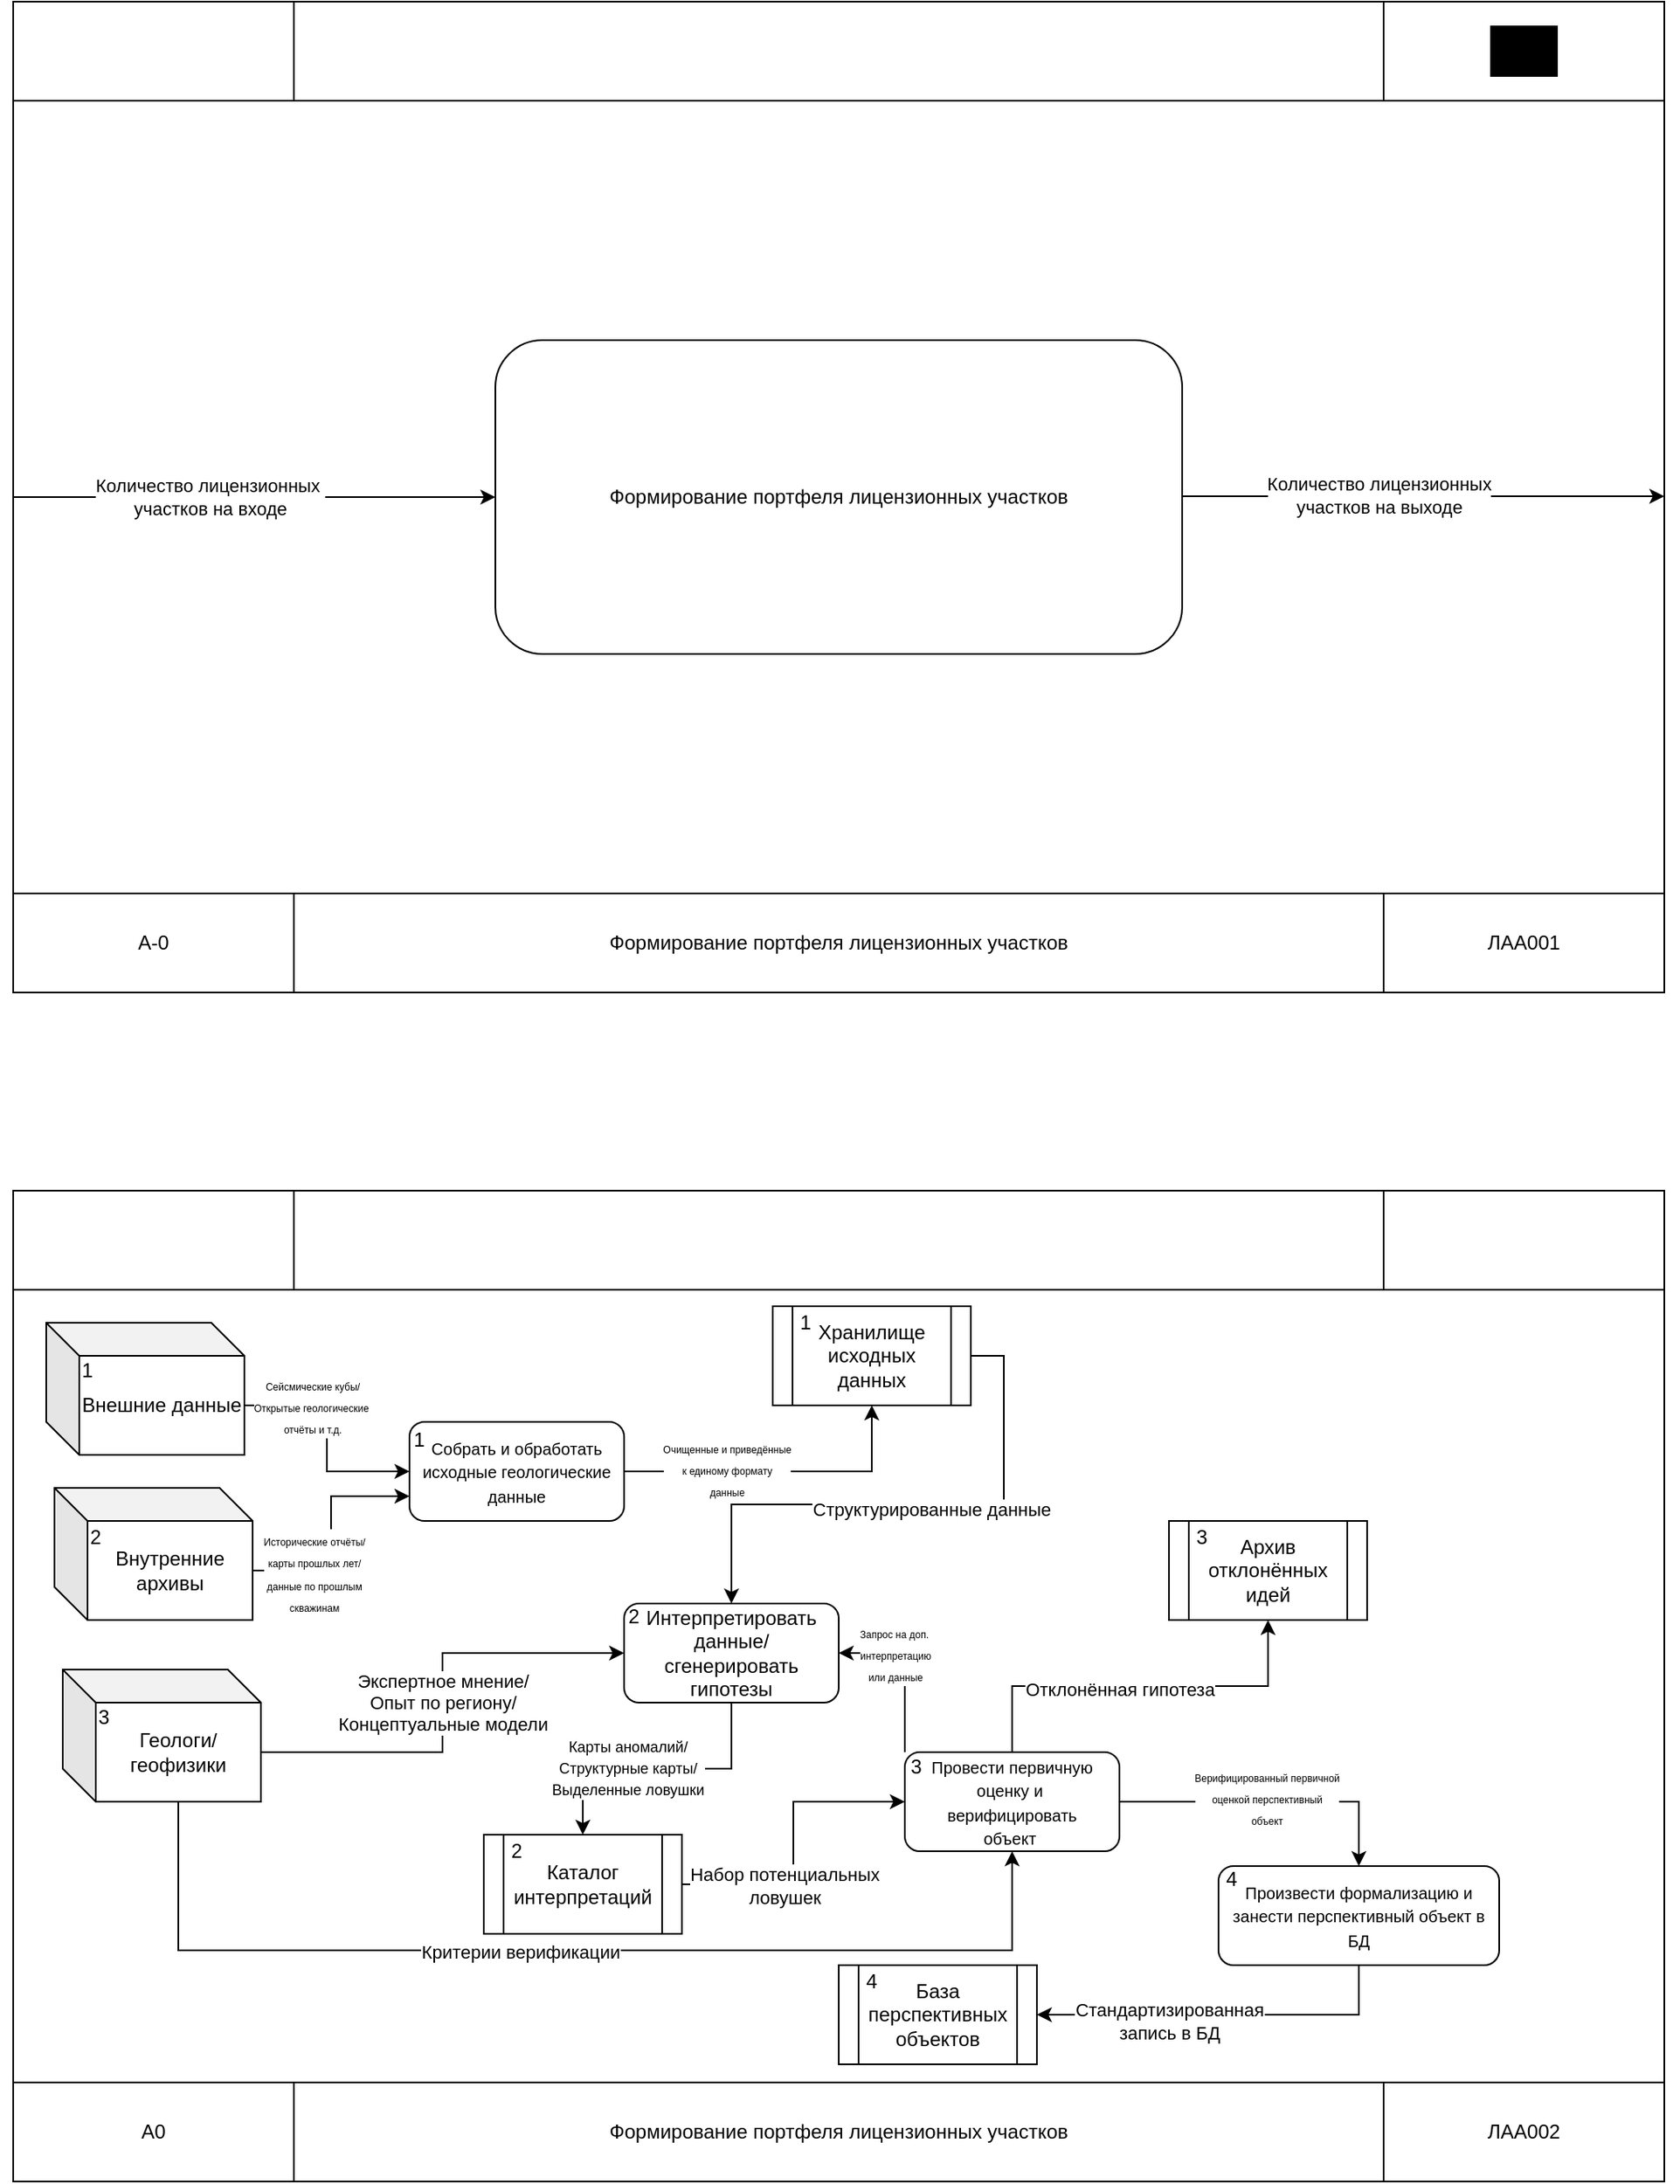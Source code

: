 <mxfile version="28.2.0">
  <diagram id="C5RBs43oDa-KdzZeNtuy" name="Page-1">
    <mxGraphModel dx="1253" dy="724" grid="1" gridSize="10" guides="1" tooltips="1" connect="1" arrows="1" fold="1" page="1" pageScale="1" pageWidth="827" pageHeight="1169" math="0" shadow="0">
      <root>
        <mxCell id="WIyWlLk6GJQsqaUBKTNV-0" />
        <mxCell id="WIyWlLk6GJQsqaUBKTNV-1" parent="WIyWlLk6GJQsqaUBKTNV-0" />
        <mxCell id="ON_k6Mr5wb7j3_E2UGuq-7" value="" style="group;fillColor=#000000;fillStyle=solid;" vertex="1" connectable="0" parent="WIyWlLk6GJQsqaUBKTNV-1">
          <mxGeometry x="80" y="40" width="1000" height="600" as="geometry" />
        </mxCell>
        <mxCell id="ON_k6Mr5wb7j3_E2UGuq-0" value="" style="rounded=0;whiteSpace=wrap;html=1;" vertex="1" parent="ON_k6Mr5wb7j3_E2UGuq-7">
          <mxGeometry width="1000" height="600" as="geometry" />
        </mxCell>
        <mxCell id="ON_k6Mr5wb7j3_E2UGuq-1" value="" style="rounded=0;whiteSpace=wrap;html=1;" vertex="1" parent="ON_k6Mr5wb7j3_E2UGuq-7">
          <mxGeometry width="1000" height="60" as="geometry" />
        </mxCell>
        <mxCell id="ON_k6Mr5wb7j3_E2UGuq-2" value="Формирование портфеля лицензионных участков" style="rounded=0;whiteSpace=wrap;html=1;" vertex="1" parent="ON_k6Mr5wb7j3_E2UGuq-7">
          <mxGeometry y="540" width="1000" height="60" as="geometry" />
        </mxCell>
        <mxCell id="ON_k6Mr5wb7j3_E2UGuq-3" value="" style="rounded=0;whiteSpace=wrap;html=1;" vertex="1" parent="ON_k6Mr5wb7j3_E2UGuq-7">
          <mxGeometry width="170" height="60" as="geometry" />
        </mxCell>
        <mxCell id="ON_k6Mr5wb7j3_E2UGuq-4" value="" style="rounded=0;whiteSpace=wrap;html=1;" vertex="1" parent="ON_k6Mr5wb7j3_E2UGuq-7">
          <mxGeometry x="830" width="170" height="60" as="geometry" />
        </mxCell>
        <mxCell id="ON_k6Mr5wb7j3_E2UGuq-5" value="A-0" style="rounded=0;whiteSpace=wrap;html=1;" vertex="1" parent="ON_k6Mr5wb7j3_E2UGuq-7">
          <mxGeometry y="540" width="170" height="60" as="geometry" />
        </mxCell>
        <mxCell id="ON_k6Mr5wb7j3_E2UGuq-6" value="ЛАА001" style="rounded=0;whiteSpace=wrap;html=1;" vertex="1" parent="ON_k6Mr5wb7j3_E2UGuq-7">
          <mxGeometry x="830" y="540" width="170" height="60" as="geometry" />
        </mxCell>
        <mxCell id="ON_k6Mr5wb7j3_E2UGuq-8" value="" style="rounded=0;whiteSpace=wrap;html=1;gradientColor=none;fillStyle=solid;fillColor=#000000;" vertex="1" parent="ON_k6Mr5wb7j3_E2UGuq-7">
          <mxGeometry x="895" y="15" width="40" height="30" as="geometry" />
        </mxCell>
        <mxCell id="ON_k6Mr5wb7j3_E2UGuq-9" value="Формирование портфеля лицензионных участков" style="rounded=1;whiteSpace=wrap;html=1;" vertex="1" parent="ON_k6Mr5wb7j3_E2UGuq-7">
          <mxGeometry x="292" y="205" width="416" height="190" as="geometry" />
        </mxCell>
        <mxCell id="ON_k6Mr5wb7j3_E2UGuq-10" value="" style="endArrow=classic;html=1;rounded=0;exitX=0;exitY=0.5;exitDx=0;exitDy=0;entryX=0;entryY=0.5;entryDx=0;entryDy=0;" edge="1" parent="ON_k6Mr5wb7j3_E2UGuq-7" source="ON_k6Mr5wb7j3_E2UGuq-0" target="ON_k6Mr5wb7j3_E2UGuq-9">
          <mxGeometry width="50" height="50" relative="1" as="geometry">
            <mxPoint x="540" y="290" as="sourcePoint" />
            <mxPoint x="590" y="240" as="targetPoint" />
          </mxGeometry>
        </mxCell>
        <mxCell id="ON_k6Mr5wb7j3_E2UGuq-12" value="Количество лицензионных&amp;nbsp;&lt;div&gt;участков на входе&lt;/div&gt;" style="edgeLabel;html=1;align=center;verticalAlign=middle;resizable=0;points=[];" vertex="1" connectable="0" parent="ON_k6Mr5wb7j3_E2UGuq-10">
          <mxGeometry x="-0.185" relative="1" as="geometry">
            <mxPoint as="offset" />
          </mxGeometry>
        </mxCell>
        <mxCell id="ON_k6Mr5wb7j3_E2UGuq-11" value="" style="endArrow=classic;html=1;rounded=0;exitX=0;exitY=0.5;exitDx=0;exitDy=0;entryX=0;entryY=0.5;entryDx=0;entryDy=0;" edge="1" parent="ON_k6Mr5wb7j3_E2UGuq-7">
          <mxGeometry width="50" height="50" relative="1" as="geometry">
            <mxPoint x="708" y="299.5" as="sourcePoint" />
            <mxPoint x="1000" y="299.5" as="targetPoint" />
          </mxGeometry>
        </mxCell>
        <mxCell id="ON_k6Mr5wb7j3_E2UGuq-13" value="Количество лицензионных&lt;div&gt;участков на выходе&lt;/div&gt;" style="edgeLabel;html=1;align=center;verticalAlign=middle;resizable=0;points=[];" vertex="1" connectable="0" parent="ON_k6Mr5wb7j3_E2UGuq-11">
          <mxGeometry x="-0.185" y="2" relative="1" as="geometry">
            <mxPoint y="1" as="offset" />
          </mxGeometry>
        </mxCell>
        <mxCell id="ON_k6Mr5wb7j3_E2UGuq-14" value="" style="group;fillColor=#000000;fillStyle=solid;" vertex="1" connectable="0" parent="WIyWlLk6GJQsqaUBKTNV-1">
          <mxGeometry x="80" y="760" width="1000" height="600" as="geometry" />
        </mxCell>
        <mxCell id="ON_k6Mr5wb7j3_E2UGuq-15" value="" style="rounded=0;whiteSpace=wrap;html=1;" vertex="1" parent="ON_k6Mr5wb7j3_E2UGuq-14">
          <mxGeometry width="1000" height="600" as="geometry" />
        </mxCell>
        <mxCell id="ON_k6Mr5wb7j3_E2UGuq-16" value="" style="rounded=0;whiteSpace=wrap;html=1;" vertex="1" parent="ON_k6Mr5wb7j3_E2UGuq-14">
          <mxGeometry width="1000" height="60" as="geometry" />
        </mxCell>
        <mxCell id="ON_k6Mr5wb7j3_E2UGuq-17" value="Формирование портфеля лицензионных участков" style="rounded=0;whiteSpace=wrap;html=1;" vertex="1" parent="ON_k6Mr5wb7j3_E2UGuq-14">
          <mxGeometry y="540" width="1000" height="60" as="geometry" />
        </mxCell>
        <mxCell id="ON_k6Mr5wb7j3_E2UGuq-18" value="" style="rounded=0;whiteSpace=wrap;html=1;" vertex="1" parent="ON_k6Mr5wb7j3_E2UGuq-14">
          <mxGeometry width="170" height="60" as="geometry" />
        </mxCell>
        <mxCell id="ON_k6Mr5wb7j3_E2UGuq-19" value="" style="rounded=0;whiteSpace=wrap;html=1;" vertex="1" parent="ON_k6Mr5wb7j3_E2UGuq-14">
          <mxGeometry x="830" width="170" height="60" as="geometry" />
        </mxCell>
        <mxCell id="ON_k6Mr5wb7j3_E2UGuq-20" value="A0" style="rounded=0;whiteSpace=wrap;html=1;" vertex="1" parent="ON_k6Mr5wb7j3_E2UGuq-14">
          <mxGeometry y="540" width="170" height="60" as="geometry" />
        </mxCell>
        <mxCell id="ON_k6Mr5wb7j3_E2UGuq-21" value="ЛАА002" style="rounded=0;whiteSpace=wrap;html=1;" vertex="1" parent="ON_k6Mr5wb7j3_E2UGuq-14">
          <mxGeometry x="830" y="540" width="170" height="60" as="geometry" />
        </mxCell>
        <mxCell id="ON_k6Mr5wb7j3_E2UGuq-39" style="edgeStyle=orthogonalEdgeStyle;rounded=0;orthogonalLoop=1;jettySize=auto;html=1;exitX=0;exitY=0;exitDx=120;exitDy=50;exitPerimeter=0;entryX=0;entryY=0.5;entryDx=0;entryDy=0;" edge="1" parent="ON_k6Mr5wb7j3_E2UGuq-14" source="ON_k6Mr5wb7j3_E2UGuq-28" target="ON_k6Mr5wb7j3_E2UGuq-29">
          <mxGeometry relative="1" as="geometry" />
        </mxCell>
        <mxCell id="ON_k6Mr5wb7j3_E2UGuq-41" value="&lt;font style=&quot;font-size: 6px;&quot;&gt;Сейсмические кубы/&lt;/font&gt;&lt;div&gt;&lt;font style=&quot;font-size: 6px;&quot;&gt;Открытые геологические&amp;nbsp;&lt;/font&gt;&lt;/div&gt;&lt;div&gt;&lt;font style=&quot;font-size: 6px;&quot;&gt;отчёты и т.д.&lt;/font&gt;&lt;/div&gt;" style="edgeLabel;html=1;align=center;verticalAlign=middle;resizable=0;points=[];" vertex="1" connectable="0" parent="ON_k6Mr5wb7j3_E2UGuq-39">
          <mxGeometry x="-0.414" relative="1" as="geometry">
            <mxPoint as="offset" />
          </mxGeometry>
        </mxCell>
        <mxCell id="ON_k6Mr5wb7j3_E2UGuq-28" value="Внешние данные" style="shape=cube;whiteSpace=wrap;html=1;boundedLbl=1;backgroundOutline=1;darkOpacity=0.05;darkOpacity2=0.1;" vertex="1" parent="ON_k6Mr5wb7j3_E2UGuq-14">
          <mxGeometry x="20" y="80" width="120" height="80" as="geometry" />
        </mxCell>
        <mxCell id="ON_k6Mr5wb7j3_E2UGuq-43" style="edgeStyle=orthogonalEdgeStyle;rounded=0;orthogonalLoop=1;jettySize=auto;html=1;exitX=1;exitY=0.5;exitDx=0;exitDy=0;" edge="1" parent="ON_k6Mr5wb7j3_E2UGuq-14" source="ON_k6Mr5wb7j3_E2UGuq-29" target="ON_k6Mr5wb7j3_E2UGuq-30">
          <mxGeometry relative="1" as="geometry" />
        </mxCell>
        <mxCell id="ON_k6Mr5wb7j3_E2UGuq-44" value="&lt;font style=&quot;font-size: 6px;&quot;&gt;Очищенные и приведённые&lt;/font&gt;&lt;div&gt;&lt;font style=&quot;font-size: 6px;&quot;&gt;к единому формату&lt;/font&gt;&lt;/div&gt;&lt;div&gt;&lt;font style=&quot;font-size: 6px;&quot;&gt;данные&lt;/font&gt;&lt;/div&gt;" style="edgeLabel;html=1;align=center;verticalAlign=middle;resizable=0;points=[];" vertex="1" connectable="0" parent="ON_k6Mr5wb7j3_E2UGuq-43">
          <mxGeometry x="-0.352" y="2" relative="1" as="geometry">
            <mxPoint as="offset" />
          </mxGeometry>
        </mxCell>
        <mxCell id="ON_k6Mr5wb7j3_E2UGuq-29" value="&lt;font style=&quot;font-size: 10px;&quot;&gt;Собрать и обработать исходные геологические данные&lt;/font&gt;" style="rounded=1;whiteSpace=wrap;html=1;" vertex="1" parent="ON_k6Mr5wb7j3_E2UGuq-14">
          <mxGeometry x="240" y="140" width="130" height="60" as="geometry" />
        </mxCell>
        <mxCell id="ON_k6Mr5wb7j3_E2UGuq-40" style="edgeStyle=orthogonalEdgeStyle;rounded=0;orthogonalLoop=1;jettySize=auto;html=1;exitX=0;exitY=0;exitDx=120;exitDy=50;exitPerimeter=0;entryX=0;entryY=0.75;entryDx=0;entryDy=0;" edge="1" parent="ON_k6Mr5wb7j3_E2UGuq-14" source="ON_k6Mr5wb7j3_E2UGuq-31" target="ON_k6Mr5wb7j3_E2UGuq-29">
          <mxGeometry relative="1" as="geometry" />
        </mxCell>
        <mxCell id="ON_k6Mr5wb7j3_E2UGuq-42" value="&lt;font style=&quot;font-size: 6px;&quot;&gt;Исторические отчёты/&lt;/font&gt;&lt;div&gt;&lt;font style=&quot;font-size: 6px;&quot;&gt;карты прошлых лет/&lt;/font&gt;&lt;/div&gt;&lt;div&gt;&lt;font style=&quot;font-size: 6px;&quot;&gt;данные по прошлым&lt;/font&gt;&lt;/div&gt;&lt;div&gt;&lt;font style=&quot;font-size: 6px;&quot;&gt;скважинам&lt;/font&gt;&lt;/div&gt;" style="edgeLabel;html=1;align=center;verticalAlign=middle;resizable=0;points=[];" vertex="1" connectable="0" parent="ON_k6Mr5wb7j3_E2UGuq-40">
          <mxGeometry x="-0.472" y="-1" relative="1" as="geometry">
            <mxPoint as="offset" />
          </mxGeometry>
        </mxCell>
        <mxCell id="ON_k6Mr5wb7j3_E2UGuq-31" value="Внутренние архивы" style="shape=cube;whiteSpace=wrap;html=1;boundedLbl=1;backgroundOutline=1;darkOpacity=0.05;darkOpacity2=0.1;" vertex="1" parent="ON_k6Mr5wb7j3_E2UGuq-14">
          <mxGeometry x="25" y="180" width="120" height="80" as="geometry" />
        </mxCell>
        <mxCell id="ON_k6Mr5wb7j3_E2UGuq-63" style="edgeStyle=orthogonalEdgeStyle;rounded=0;orthogonalLoop=1;jettySize=auto;html=1;exitX=0;exitY=0;exitDx=70;exitDy=80;exitPerimeter=0;entryX=0.5;entryY=1;entryDx=0;entryDy=0;" edge="1" parent="ON_k6Mr5wb7j3_E2UGuq-14" source="ON_k6Mr5wb7j3_E2UGuq-32" target="ON_k6Mr5wb7j3_E2UGuq-34">
          <mxGeometry relative="1" as="geometry">
            <Array as="points">
              <mxPoint x="100" y="460" />
              <mxPoint x="605" y="460" />
            </Array>
          </mxGeometry>
        </mxCell>
        <mxCell id="ON_k6Mr5wb7j3_E2UGuq-64" value="Критерии верификации" style="edgeLabel;html=1;align=center;verticalAlign=middle;resizable=0;points=[];" vertex="1" connectable="0" parent="ON_k6Mr5wb7j3_E2UGuq-63">
          <mxGeometry x="-0.094" y="-1" relative="1" as="geometry">
            <mxPoint as="offset" />
          </mxGeometry>
        </mxCell>
        <mxCell id="ON_k6Mr5wb7j3_E2UGuq-65" style="edgeStyle=orthogonalEdgeStyle;rounded=0;orthogonalLoop=1;jettySize=auto;html=1;exitX=0;exitY=0;exitDx=120;exitDy=50;exitPerimeter=0;entryX=0;entryY=0.5;entryDx=0;entryDy=0;" edge="1" parent="ON_k6Mr5wb7j3_E2UGuq-14" source="ON_k6Mr5wb7j3_E2UGuq-32" target="ON_k6Mr5wb7j3_E2UGuq-33">
          <mxGeometry relative="1" as="geometry" />
        </mxCell>
        <mxCell id="ON_k6Mr5wb7j3_E2UGuq-66" value="Экспертное мнение/&lt;div&gt;Опыт по региону/&lt;/div&gt;&lt;div&gt;Концептуальные модели&lt;/div&gt;" style="edgeLabel;html=1;align=center;verticalAlign=middle;resizable=0;points=[];" vertex="1" connectable="0" parent="ON_k6Mr5wb7j3_E2UGuq-65">
          <mxGeometry x="0.13" relative="1" as="geometry">
            <mxPoint y="18" as="offset" />
          </mxGeometry>
        </mxCell>
        <mxCell id="ON_k6Mr5wb7j3_E2UGuq-32" value="Геологи/геофизики" style="shape=cube;whiteSpace=wrap;html=1;boundedLbl=1;backgroundOutline=1;darkOpacity=0.05;darkOpacity2=0.1;" vertex="1" parent="ON_k6Mr5wb7j3_E2UGuq-14">
          <mxGeometry x="30" y="290" width="120" height="80" as="geometry" />
        </mxCell>
        <mxCell id="ON_k6Mr5wb7j3_E2UGuq-47" style="edgeStyle=orthogonalEdgeStyle;rounded=0;orthogonalLoop=1;jettySize=auto;html=1;exitX=0.5;exitY=1;exitDx=0;exitDy=0;entryX=0.5;entryY=0;entryDx=0;entryDy=0;" edge="1" parent="ON_k6Mr5wb7j3_E2UGuq-14" source="ON_k6Mr5wb7j3_E2UGuq-33" target="ON_k6Mr5wb7j3_E2UGuq-36">
          <mxGeometry relative="1" as="geometry" />
        </mxCell>
        <mxCell id="ON_k6Mr5wb7j3_E2UGuq-48" value="&lt;font style=&quot;font-size: 9px;&quot;&gt;Карты аномалий/&lt;/font&gt;&lt;div&gt;&lt;font style=&quot;font-size: 9px;&quot;&gt;Структурные карты/&lt;/font&gt;&lt;/div&gt;&lt;div&gt;&lt;font style=&quot;font-size: 9px;&quot;&gt;Выделенные ловушки&lt;/font&gt;&lt;/div&gt;" style="edgeLabel;html=1;align=center;verticalAlign=middle;resizable=0;points=[];" vertex="1" connectable="0" parent="ON_k6Mr5wb7j3_E2UGuq-47">
          <mxGeometry x="0.217" y="-1" relative="1" as="geometry">
            <mxPoint as="offset" />
          </mxGeometry>
        </mxCell>
        <mxCell id="ON_k6Mr5wb7j3_E2UGuq-33" value="Интерпретировать данные/ сгенерировать гипотезы" style="rounded=1;whiteSpace=wrap;html=1;" vertex="1" parent="ON_k6Mr5wb7j3_E2UGuq-14">
          <mxGeometry x="370" y="250" width="130" height="60" as="geometry" />
        </mxCell>
        <mxCell id="ON_k6Mr5wb7j3_E2UGuq-51" style="edgeStyle=orthogonalEdgeStyle;rounded=0;orthogonalLoop=1;jettySize=auto;html=1;exitX=0.5;exitY=0;exitDx=0;exitDy=0;" edge="1" parent="ON_k6Mr5wb7j3_E2UGuq-14" source="ON_k6Mr5wb7j3_E2UGuq-34" target="ON_k6Mr5wb7j3_E2UGuq-37">
          <mxGeometry relative="1" as="geometry" />
        </mxCell>
        <mxCell id="ON_k6Mr5wb7j3_E2UGuq-52" value="Отклонённая гипотеза" style="edgeLabel;html=1;align=center;verticalAlign=middle;resizable=0;points=[];" vertex="1" connectable="0" parent="ON_k6Mr5wb7j3_E2UGuq-51">
          <mxGeometry x="-0.107" y="-2" relative="1" as="geometry">
            <mxPoint as="offset" />
          </mxGeometry>
        </mxCell>
        <mxCell id="ON_k6Mr5wb7j3_E2UGuq-53" style="edgeStyle=orthogonalEdgeStyle;rounded=0;orthogonalLoop=1;jettySize=auto;html=1;exitX=1;exitY=0.5;exitDx=0;exitDy=0;" edge="1" parent="ON_k6Mr5wb7j3_E2UGuq-14" source="ON_k6Mr5wb7j3_E2UGuq-34" target="ON_k6Mr5wb7j3_E2UGuq-35">
          <mxGeometry relative="1" as="geometry" />
        </mxCell>
        <mxCell id="ON_k6Mr5wb7j3_E2UGuq-54" value="&lt;font style=&quot;font-size: 6px;&quot;&gt;Верифицированный первичной&lt;/font&gt;&lt;div&gt;&lt;font style=&quot;font-size: 6px;&quot;&gt;оценкой перспективный&lt;/font&gt;&lt;/div&gt;&lt;div&gt;&lt;font style=&quot;font-size: 6px;&quot;&gt;объект&lt;/font&gt;&lt;/div&gt;" style="edgeLabel;html=1;align=center;verticalAlign=middle;resizable=0;points=[];" vertex="1" connectable="0" parent="ON_k6Mr5wb7j3_E2UGuq-53">
          <mxGeometry x="-0.035" y="3" relative="1" as="geometry">
            <mxPoint as="offset" />
          </mxGeometry>
        </mxCell>
        <mxCell id="ON_k6Mr5wb7j3_E2UGuq-59" style="edgeStyle=orthogonalEdgeStyle;rounded=0;orthogonalLoop=1;jettySize=auto;html=1;exitX=0;exitY=0;exitDx=0;exitDy=0;entryX=1;entryY=0.5;entryDx=0;entryDy=0;" edge="1" parent="ON_k6Mr5wb7j3_E2UGuq-14" source="ON_k6Mr5wb7j3_E2UGuq-34" target="ON_k6Mr5wb7j3_E2UGuq-33">
          <mxGeometry relative="1" as="geometry" />
        </mxCell>
        <mxCell id="ON_k6Mr5wb7j3_E2UGuq-60" value="&lt;font style=&quot;font-size: 6px;&quot;&gt;Запрос на доп.&amp;nbsp;&lt;/font&gt;&lt;div&gt;&lt;font style=&quot;font-size: 6px;&quot;&gt;интерпретацию&lt;/font&gt;&lt;/div&gt;&lt;div&gt;&lt;font style=&quot;font-size: 6px;&quot;&gt;или данные&lt;/font&gt;&lt;/div&gt;" style="edgeLabel;html=1;align=center;verticalAlign=middle;resizable=0;points=[];" vertex="1" connectable="0" parent="ON_k6Mr5wb7j3_E2UGuq-59">
          <mxGeometry x="0.32" relative="1" as="geometry">
            <mxPoint as="offset" />
          </mxGeometry>
        </mxCell>
        <mxCell id="ON_k6Mr5wb7j3_E2UGuq-34" value="&lt;div style=&quot;&quot;&gt;&lt;span style=&quot;font-size: 10px; background-color: transparent;&quot;&gt;Провести первичную оценку и&lt;/span&gt;&lt;span style=&quot;background-color: transparent; color: light-dark(rgb(0, 0, 0), rgb(255, 255, 255)); font-size: 10px;&quot;&gt;&amp;nbsp;&lt;/span&gt;&lt;/div&gt;&lt;div style=&quot;&quot;&gt;&lt;span style=&quot;background-color: transparent; color: light-dark(rgb(0, 0, 0), rgb(255, 255, 255)); font-size: 10px;&quot;&gt;верифицировать&lt;/span&gt;&lt;/div&gt;&lt;div style=&quot;text-align: center;&quot;&gt;&lt;span style=&quot;background-color: transparent; font-size: 10px; text-align: start;&quot;&gt;объект&amp;nbsp;&lt;/span&gt;&lt;/div&gt;" style="rounded=1;whiteSpace=wrap;html=1;" vertex="1" parent="ON_k6Mr5wb7j3_E2UGuq-14">
          <mxGeometry x="540" y="340" width="130" height="60" as="geometry" />
        </mxCell>
        <mxCell id="ON_k6Mr5wb7j3_E2UGuq-55" style="edgeStyle=orthogonalEdgeStyle;rounded=0;orthogonalLoop=1;jettySize=auto;html=1;exitX=0.5;exitY=1;exitDx=0;exitDy=0;entryX=1;entryY=0.5;entryDx=0;entryDy=0;" edge="1" parent="ON_k6Mr5wb7j3_E2UGuq-14" source="ON_k6Mr5wb7j3_E2UGuq-35" target="ON_k6Mr5wb7j3_E2UGuq-38">
          <mxGeometry relative="1" as="geometry" />
        </mxCell>
        <mxCell id="ON_k6Mr5wb7j3_E2UGuq-56" value="Стандартизированная&lt;div&gt;запись в БД&lt;/div&gt;" style="edgeLabel;html=1;align=center;verticalAlign=middle;resizable=0;points=[];" vertex="1" connectable="0" parent="ON_k6Mr5wb7j3_E2UGuq-55">
          <mxGeometry x="0.293" y="4" relative="1" as="geometry">
            <mxPoint as="offset" />
          </mxGeometry>
        </mxCell>
        <mxCell id="ON_k6Mr5wb7j3_E2UGuq-35" value="&lt;font style=&quot;font-size: 10px;&quot;&gt;Произвести формализацию и занести перспективный объект в БД&lt;/font&gt;" style="rounded=1;whiteSpace=wrap;html=1;" vertex="1" parent="ON_k6Mr5wb7j3_E2UGuq-14">
          <mxGeometry x="730" y="409" width="170" height="60" as="geometry" />
        </mxCell>
        <mxCell id="ON_k6Mr5wb7j3_E2UGuq-49" style="edgeStyle=orthogonalEdgeStyle;rounded=0;orthogonalLoop=1;jettySize=auto;html=1;exitX=1;exitY=0.5;exitDx=0;exitDy=0;entryX=0;entryY=0.5;entryDx=0;entryDy=0;" edge="1" parent="ON_k6Mr5wb7j3_E2UGuq-14" source="ON_k6Mr5wb7j3_E2UGuq-36" target="ON_k6Mr5wb7j3_E2UGuq-34">
          <mxGeometry relative="1" as="geometry" />
        </mxCell>
        <mxCell id="ON_k6Mr5wb7j3_E2UGuq-50" value="Набор потенциальных&lt;div&gt;ловушек&lt;/div&gt;" style="edgeLabel;html=1;align=center;verticalAlign=middle;resizable=0;points=[];" vertex="1" connectable="0" parent="ON_k6Mr5wb7j3_E2UGuq-49">
          <mxGeometry x="-0.332" y="-1" relative="1" as="geometry">
            <mxPoint as="offset" />
          </mxGeometry>
        </mxCell>
        <mxCell id="ON_k6Mr5wb7j3_E2UGuq-36" value="Каталог интерпретаций" style="shape=process;whiteSpace=wrap;html=1;backgroundOutline=1;" vertex="1" parent="ON_k6Mr5wb7j3_E2UGuq-14">
          <mxGeometry x="285" y="390" width="120" height="60" as="geometry" />
        </mxCell>
        <mxCell id="ON_k6Mr5wb7j3_E2UGuq-45" style="edgeStyle=orthogonalEdgeStyle;rounded=0;orthogonalLoop=1;jettySize=auto;html=1;exitX=1;exitY=0.5;exitDx=0;exitDy=0;" edge="1" parent="ON_k6Mr5wb7j3_E2UGuq-14" source="ON_k6Mr5wb7j3_E2UGuq-30" target="ON_k6Mr5wb7j3_E2UGuq-33">
          <mxGeometry relative="1" as="geometry" />
        </mxCell>
        <mxCell id="ON_k6Mr5wb7j3_E2UGuq-46" value="Структурированные данные" style="edgeLabel;html=1;align=center;verticalAlign=middle;resizable=0;points=[];" vertex="1" connectable="0" parent="ON_k6Mr5wb7j3_E2UGuq-45">
          <mxGeometry x="-0.078" y="3" relative="1" as="geometry">
            <mxPoint as="offset" />
          </mxGeometry>
        </mxCell>
        <mxCell id="ON_k6Mr5wb7j3_E2UGuq-30" value="Хранилище исходных данных" style="shape=process;whiteSpace=wrap;html=1;backgroundOutline=1;" vertex="1" parent="ON_k6Mr5wb7j3_E2UGuq-14">
          <mxGeometry x="460" y="70" width="120" height="60" as="geometry" />
        </mxCell>
        <mxCell id="ON_k6Mr5wb7j3_E2UGuq-38" value="База перспективных объектов" style="shape=process;whiteSpace=wrap;html=1;backgroundOutline=1;" vertex="1" parent="ON_k6Mr5wb7j3_E2UGuq-14">
          <mxGeometry x="500" y="469" width="120" height="60" as="geometry" />
        </mxCell>
        <mxCell id="ON_k6Mr5wb7j3_E2UGuq-37" value="Архив отклонённых идей" style="shape=process;whiteSpace=wrap;html=1;backgroundOutline=1;" vertex="1" parent="ON_k6Mr5wb7j3_E2UGuq-14">
          <mxGeometry x="700" y="200" width="120" height="60" as="geometry" />
        </mxCell>
        <mxCell id="ON_k6Mr5wb7j3_E2UGuq-57" style="edgeStyle=orthogonalEdgeStyle;rounded=0;orthogonalLoop=1;jettySize=auto;html=1;exitX=0.5;exitY=1;exitDx=0;exitDy=0;" edge="1" parent="ON_k6Mr5wb7j3_E2UGuq-14" source="ON_k6Mr5wb7j3_E2UGuq-34" target="ON_k6Mr5wb7j3_E2UGuq-34">
          <mxGeometry relative="1" as="geometry" />
        </mxCell>
        <mxCell id="ON_k6Mr5wb7j3_E2UGuq-67" value="1" style="text;html=1;align=center;verticalAlign=middle;whiteSpace=wrap;rounded=0;" vertex="1" parent="ON_k6Mr5wb7j3_E2UGuq-14">
          <mxGeometry x="236" y="141" width="20" height="20" as="geometry" />
        </mxCell>
        <mxCell id="ON_k6Mr5wb7j3_E2UGuq-69" value="3" style="text;html=1;align=center;verticalAlign=middle;whiteSpace=wrap;rounded=0;" vertex="1" parent="ON_k6Mr5wb7j3_E2UGuq-14">
          <mxGeometry x="537" y="339" width="20" height="20" as="geometry" />
        </mxCell>
        <mxCell id="ON_k6Mr5wb7j3_E2UGuq-73" value="2" style="text;html=1;align=center;verticalAlign=middle;whiteSpace=wrap;rounded=0;" vertex="1" parent="ON_k6Mr5wb7j3_E2UGuq-14">
          <mxGeometry x="40" y="200" width="20" height="20" as="geometry" />
        </mxCell>
        <mxCell id="ON_k6Mr5wb7j3_E2UGuq-72" value="1" style="text;html=1;align=center;verticalAlign=middle;whiteSpace=wrap;rounded=0;" vertex="1" parent="ON_k6Mr5wb7j3_E2UGuq-14">
          <mxGeometry x="35" y="99" width="20" height="20" as="geometry" />
        </mxCell>
        <mxCell id="ON_k6Mr5wb7j3_E2UGuq-74" value="3" style="text;html=1;align=center;verticalAlign=middle;whiteSpace=wrap;rounded=0;" vertex="1" parent="ON_k6Mr5wb7j3_E2UGuq-14">
          <mxGeometry x="45" y="309" width="20" height="20" as="geometry" />
        </mxCell>
        <mxCell id="ON_k6Mr5wb7j3_E2UGuq-76" value="2" style="text;html=1;align=center;verticalAlign=middle;whiteSpace=wrap;rounded=0;" vertex="1" parent="ON_k6Mr5wb7j3_E2UGuq-14">
          <mxGeometry x="295" y="390" width="20" height="20" as="geometry" />
        </mxCell>
        <mxCell id="ON_k6Mr5wb7j3_E2UGuq-77" value="3" style="text;html=1;align=center;verticalAlign=middle;whiteSpace=wrap;rounded=0;" vertex="1" parent="ON_k6Mr5wb7j3_E2UGuq-14">
          <mxGeometry x="710" y="200" width="20" height="20" as="geometry" />
        </mxCell>
        <mxCell id="ON_k6Mr5wb7j3_E2UGuq-78" value="4" style="text;html=1;align=center;verticalAlign=middle;whiteSpace=wrap;rounded=0;" vertex="1" parent="ON_k6Mr5wb7j3_E2UGuq-14">
          <mxGeometry x="510" y="469" width="20" height="20" as="geometry" />
        </mxCell>
        <mxCell id="ON_k6Mr5wb7j3_E2UGuq-68" value="2" style="text;html=1;align=center;verticalAlign=middle;whiteSpace=wrap;rounded=0;" vertex="1" parent="WIyWlLk6GJQsqaUBKTNV-1">
          <mxGeometry x="446" y="1008" width="20" height="20" as="geometry" />
        </mxCell>
        <mxCell id="ON_k6Mr5wb7j3_E2UGuq-70" value="4" style="text;html=1;align=center;verticalAlign=middle;whiteSpace=wrap;rounded=0;" vertex="1" parent="WIyWlLk6GJQsqaUBKTNV-1">
          <mxGeometry x="808" y="1167" width="20" height="20" as="geometry" />
        </mxCell>
        <mxCell id="ON_k6Mr5wb7j3_E2UGuq-75" value="1" style="text;html=1;align=center;verticalAlign=middle;whiteSpace=wrap;rounded=0;" vertex="1" parent="WIyWlLk6GJQsqaUBKTNV-1">
          <mxGeometry x="550" y="830" width="20" height="20" as="geometry" />
        </mxCell>
      </root>
    </mxGraphModel>
  </diagram>
</mxfile>
